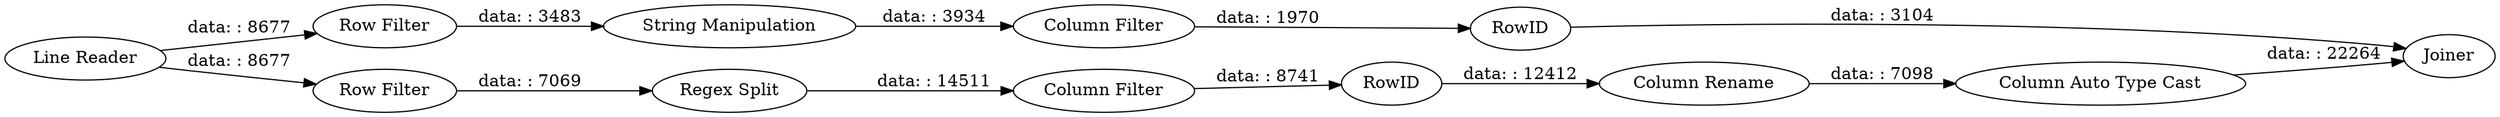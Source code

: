 digraph {
	"-5921501531200388583_11" [label="Column Filter"]
	"-5921501531200388583_13" [label="Column Auto Type Cast"]
	"-5921501531200388583_2" [label="Row Filter"]
	"-5921501531200388583_1" [label="Line Reader"]
	"-5921501531200388583_12" [label=Joiner]
	"-5921501531200388583_7" [label=RowID]
	"-5921501531200388583_10" [label="Column Filter"]
	"-5921501531200388583_5" [label="Regex Split"]
	"-5921501531200388583_6" [label=RowID]
	"-5921501531200388583_4" [label="Row Filter"]
	"-5921501531200388583_14" [label="String Manipulation"]
	"-5921501531200388583_9" [label="Column Rename"]
	"-5921501531200388583_9" -> "-5921501531200388583_13" [label="data: : 7098"]
	"-5921501531200388583_1" -> "-5921501531200388583_2" [label="data: : 8677"]
	"-5921501531200388583_10" -> "-5921501531200388583_6" [label="data: : 1970"]
	"-5921501531200388583_7" -> "-5921501531200388583_9" [label="data: : 12412"]
	"-5921501531200388583_1" -> "-5921501531200388583_4" [label="data: : 8677"]
	"-5921501531200388583_2" -> "-5921501531200388583_14" [label="data: : 3483"]
	"-5921501531200388583_4" -> "-5921501531200388583_5" [label="data: : 7069"]
	"-5921501531200388583_5" -> "-5921501531200388583_11" [label="data: : 14511"]
	"-5921501531200388583_13" -> "-5921501531200388583_12" [label="data: : 22264"]
	"-5921501531200388583_6" -> "-5921501531200388583_12" [label="data: : 3104"]
	"-5921501531200388583_14" -> "-5921501531200388583_10" [label="data: : 3934"]
	"-5921501531200388583_11" -> "-5921501531200388583_7" [label="data: : 8741"]
	rankdir=LR
}
